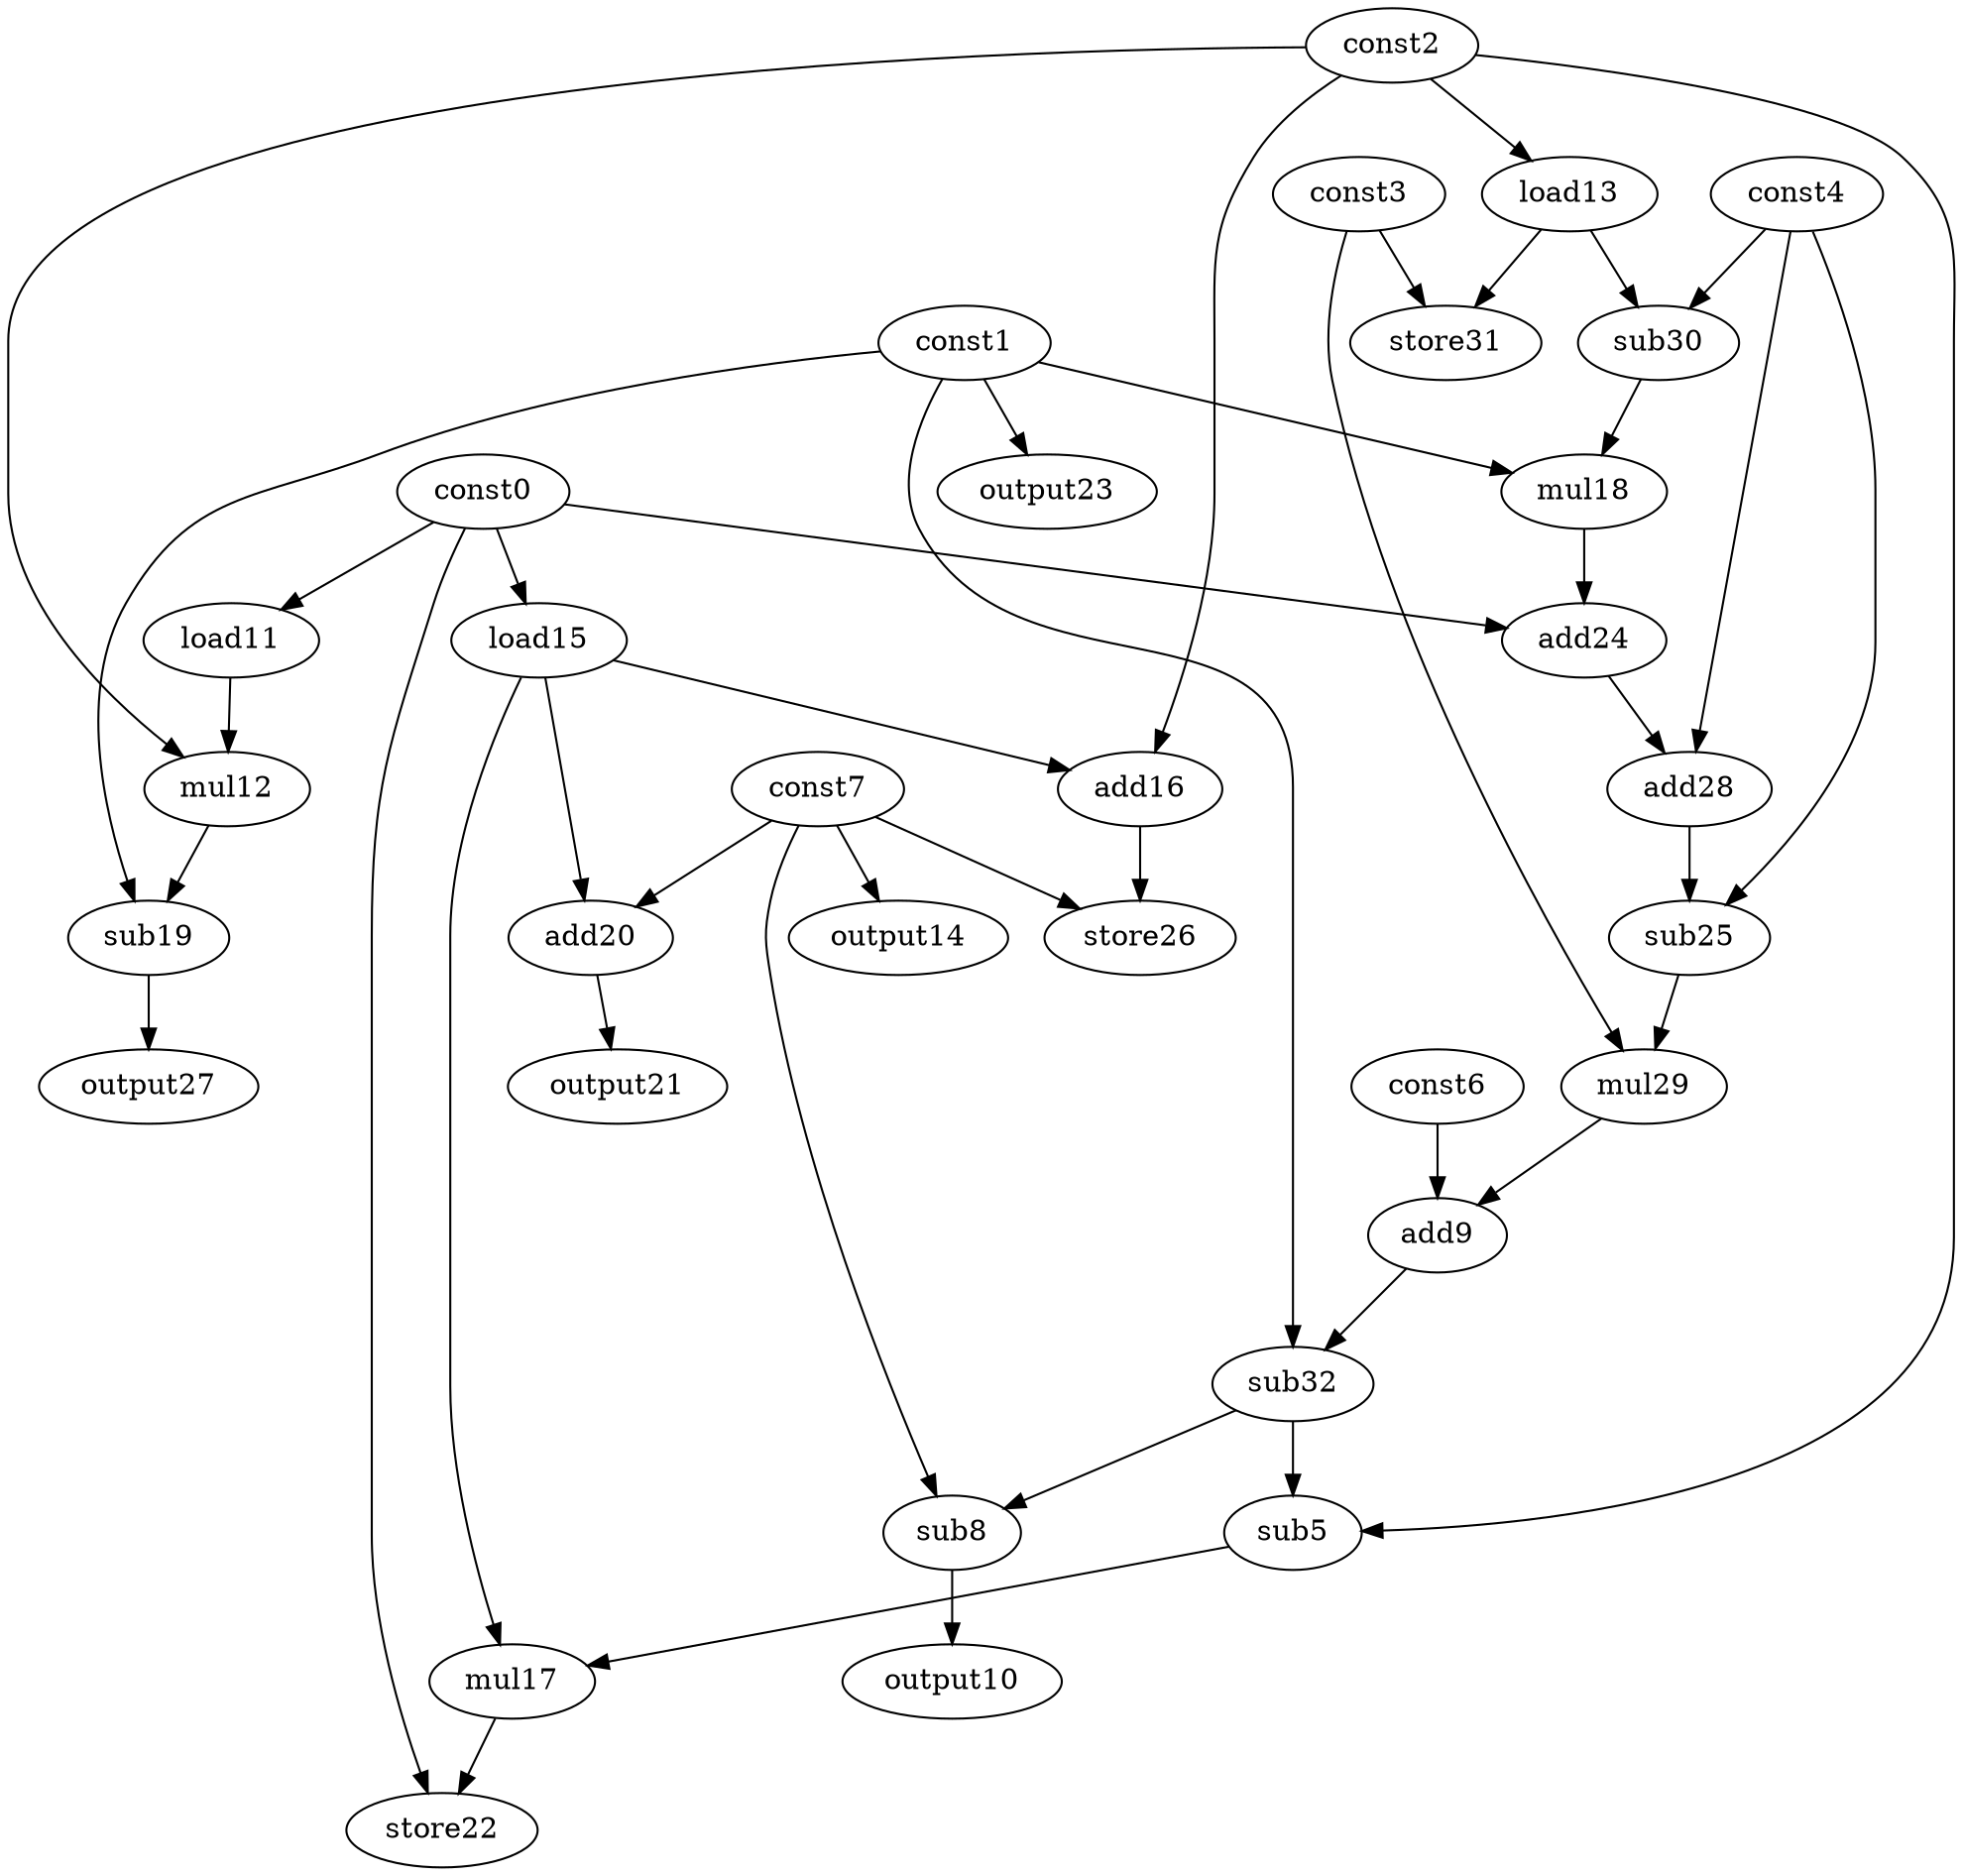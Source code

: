 digraph G { 
const0[opcode=const]; 
const1[opcode=const]; 
const2[opcode=const]; 
const3[opcode=const]; 
const4[opcode=const]; 
sub5[opcode=sub]; 
const6[opcode=const]; 
const7[opcode=const]; 
sub8[opcode=sub]; 
add9[opcode=add]; 
output10[opcode=output]; 
load11[opcode=load]; 
mul12[opcode=mul]; 
load13[opcode=load]; 
output14[opcode=output]; 
load15[opcode=load]; 
add16[opcode=add]; 
mul17[opcode=mul]; 
mul18[opcode=mul]; 
sub19[opcode=sub]; 
add20[opcode=add]; 
output21[opcode=output]; 
store22[opcode=store]; 
output23[opcode=output]; 
add24[opcode=add]; 
sub25[opcode=sub]; 
store26[opcode=store]; 
output27[opcode=output]; 
add28[opcode=add]; 
mul29[opcode=mul]; 
sub30[opcode=sub]; 
store31[opcode=store]; 
sub32[opcode=sub]; 
const0->load11[operand=0];
const2->load13[operand=0];
const7->output14[operand=0];
const0->load15[operand=0];
const1->output23[operand=0];
const2->mul12[operand=0];
load11->mul12[operand=1];
const2->add16[operand=0];
load15->add16[operand=1];
const7->add20[operand=0];
load15->add20[operand=1];
const4->sub30[operand=0];
load13->sub30[operand=1];
const3->store31[operand=0];
load13->store31[operand=1];
const1->mul18[operand=0];
sub30->mul18[operand=1];
const1->sub19[operand=0];
mul12->sub19[operand=1];
add20->output21[operand=0];
add16->store26[operand=0];
const7->store26[operand=1];
const0->add24[operand=0];
mul18->add24[operand=1];
sub19->output27[operand=0];
add24->add28[operand=0];
const4->add28[operand=1];
const4->sub25[operand=0];
add28->sub25[operand=1];
sub25->mul29[operand=0];
const3->mul29[operand=1];
mul29->add9[operand=0];
const6->add9[operand=1];
const1->sub32[operand=0];
add9->sub32[operand=1];
sub32->sub5[operand=0];
const2->sub5[operand=1];
sub32->sub8[operand=0];
const7->sub8[operand=1];
sub8->output10[operand=0];
sub5->mul17[operand=0];
load15->mul17[operand=1];
const0->store22[operand=0];
mul17->store22[operand=1];
}
